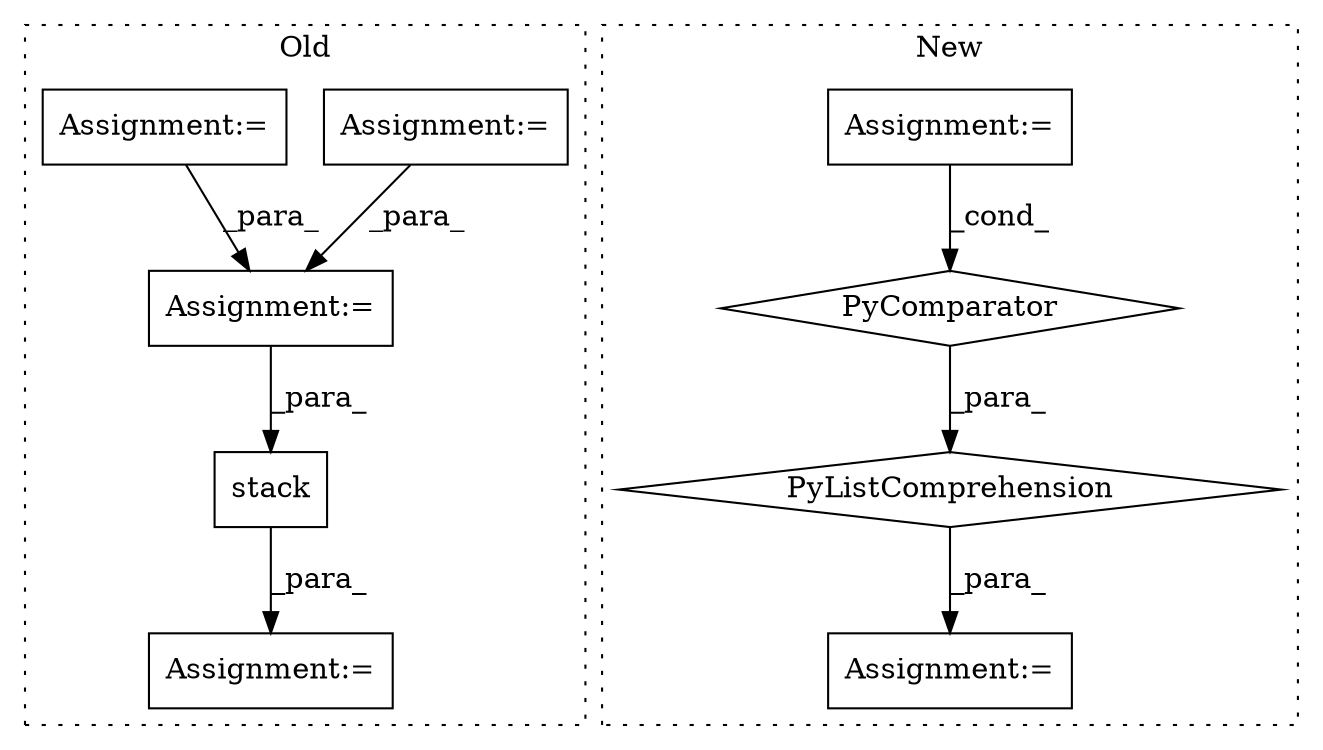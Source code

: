 digraph G {
subgraph cluster0 {
1 [label="stack" a="32" s="2431,2578" l="19,1" shape="box"];
6 [label="Assignment:=" a="7" s="2544" l="30" shape="box"];
7 [label="Assignment:=" a="7" s="2595" l="1" shape="box"];
8 [label="Assignment:=" a="7" s="1722" l="4" shape="box"];
9 [label="Assignment:=" a="7" s="2364" l="42" shape="box"];
label = "Old";
style="dotted";
}
subgraph cluster1 {
2 [label="PyComparator" a="113" s="4134" l="24" shape="diamond"];
3 [label="PyListComprehension" a="109" s="3996" l="269" shape="diamond"];
4 [label="Assignment:=" a="7" s="3927" l="1" shape="box"];
5 [label="Assignment:=" a="7" s="3973" l="23" shape="box"];
label = "New";
style="dotted";
}
1 -> 7 [label="_para_"];
2 -> 3 [label="_para_"];
3 -> 5 [label="_para_"];
4 -> 2 [label="_cond_"];
6 -> 1 [label="_para_"];
8 -> 6 [label="_para_"];
9 -> 6 [label="_para_"];
}